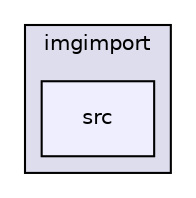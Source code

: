 digraph "modules/imgimport/src" {
  compound=true
  node [ fontsize="10", fontname="Helvetica"];
  edge [ labelfontsize="10", labelfontname="Helvetica"];
  subgraph clusterdir_6dc6743bb3429046f94608191a48a1bd {
    graph [ bgcolor="#ddddee", pencolor="black", label="imgimport" fontname="Helvetica", fontsize="10", URL="dir_6dc6743bb3429046f94608191a48a1bd.html"]
  dir_62b997040d1d99f523072655c45768fb [shape=box, label="src", style="filled", fillcolor="#eeeeff", pencolor="black", URL="dir_62b997040d1d99f523072655c45768fb.html"];
  }
}

